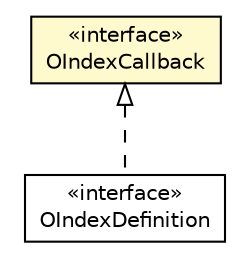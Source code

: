 #!/usr/local/bin/dot
#
# Class diagram 
# Generated by UMLGraph version R5_6-24-gf6e263 (http://www.umlgraph.org/)
#

digraph G {
	edge [fontname="Helvetica",fontsize=10,labelfontname="Helvetica",labelfontsize=10];
	node [fontname="Helvetica",fontsize=10,shape=plaintext];
	nodesep=0.25;
	ranksep=0.5;
	// com.orientechnologies.orient.core.index.OIndexDefinition
	c2035503 [label=<<table title="com.orientechnologies.orient.core.index.OIndexDefinition" border="0" cellborder="1" cellspacing="0" cellpadding="2" port="p" href="./OIndexDefinition.html">
		<tr><td><table border="0" cellspacing="0" cellpadding="1">
<tr><td align="center" balign="center"> &#171;interface&#187; </td></tr>
<tr><td align="center" balign="center"> OIndexDefinition </td></tr>
		</table></td></tr>
		</table>>, URL="./OIndexDefinition.html", fontname="Helvetica", fontcolor="black", fontsize=10.0];
	// com.orientechnologies.orient.core.index.OIndexCallback
	c2035534 [label=<<table title="com.orientechnologies.orient.core.index.OIndexCallback" border="0" cellborder="1" cellspacing="0" cellpadding="2" port="p" bgcolor="lemonChiffon" href="./OIndexCallback.html">
		<tr><td><table border="0" cellspacing="0" cellpadding="1">
<tr><td align="center" balign="center"> &#171;interface&#187; </td></tr>
<tr><td align="center" balign="center"> OIndexCallback </td></tr>
		</table></td></tr>
		</table>>, URL="./OIndexCallback.html", fontname="Helvetica", fontcolor="black", fontsize=10.0];
	//com.orientechnologies.orient.core.index.OIndexDefinition implements com.orientechnologies.orient.core.index.OIndexCallback
	c2035534:p -> c2035503:p [dir=back,arrowtail=empty,style=dashed];
}

